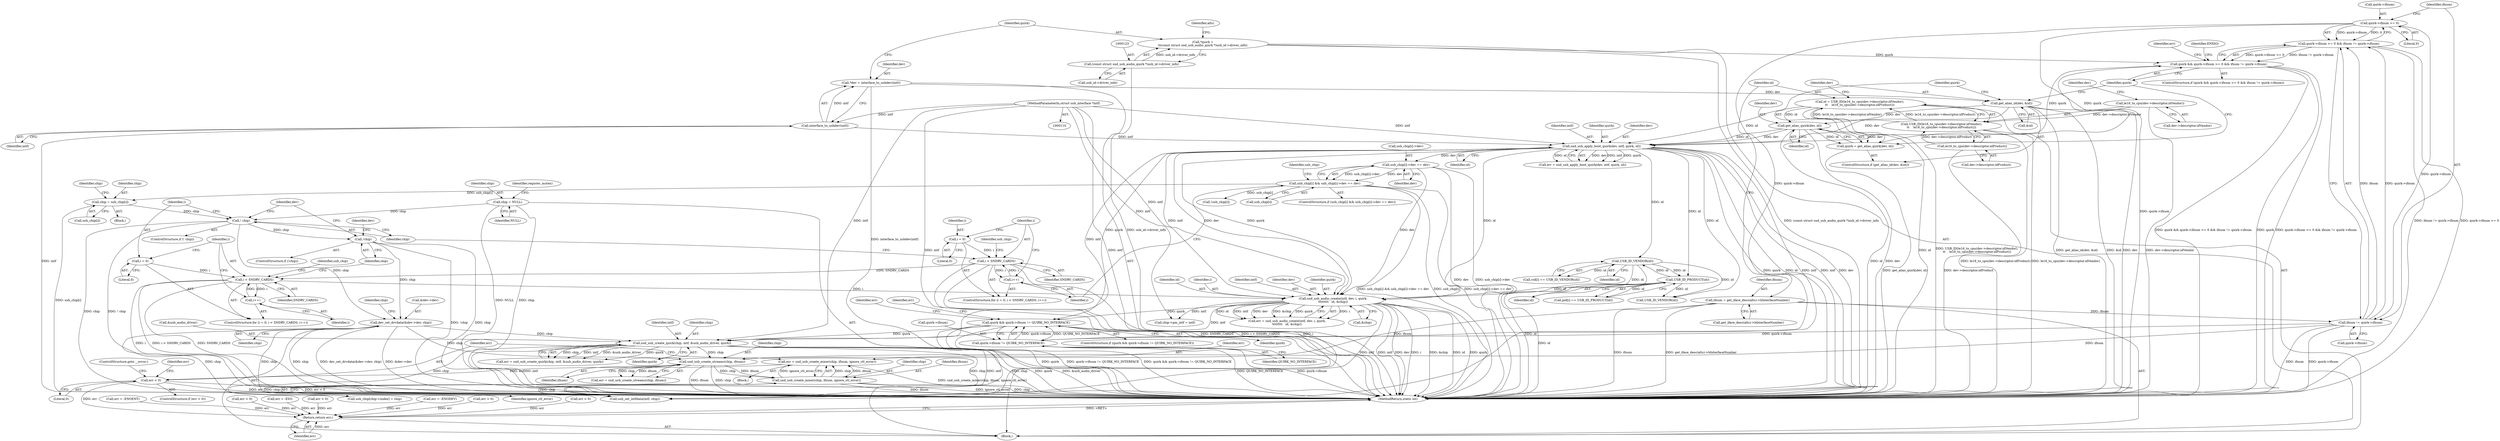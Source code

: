 digraph "0_linux_5f8cf712582617d523120df67d392059eaf2fc4b@API" {
"1000442" [label="(Call,err = snd_usb_create_mixer(chip, ifnum, ignore_ctl_error))"];
"1000444" [label="(Call,snd_usb_create_mixer(chip, ifnum, ignore_ctl_error))"];
"1000434" [label="(Call,snd_usb_create_streams(chip, ifnum))"];
"1000416" [label="(Call,snd_usb_create_quirk(chip, intf, &usb_audio_driver, quirk))"];
"1000381" [label="(Call,dev_set_drvdata(&dev->dev, chip))"];
"1000367" [label="(Call,!chip)"];
"1000263" [label="(Call,! chip)"];
"1000251" [label="(Call,chip = usb_chip[i])"];
"1000219" [label="(Call,usb_chip[i] && usb_chip[i]->dev == dev)"];
"1000223" [label="(Call,usb_chip[i]->dev == dev)"];
"1000191" [label="(Call,snd_usb_apply_boot_quirk(dev, intf, quirk, id))"];
"1000163" [label="(Call,get_alias_id(dev, &id))"];
"1000115" [label="(Call,*dev = interface_to_usbdev(intf))"];
"1000117" [label="(Call,interface_to_usbdev(intf))"];
"1000111" [label="(MethodParameterIn,struct usb_interface *intf)"];
"1000169" [label="(Call,get_alias_quirk(dev, id))"];
"1000147" [label="(Call,id = USB_ID(le16_to_cpu(dev->descriptor.idVendor),\n\t\t    le16_to_cpu(dev->descriptor.idProduct)))"];
"1000149" [label="(Call,USB_ID(le16_to_cpu(dev->descriptor.idVendor),\n\t\t    le16_to_cpu(dev->descriptor.idProduct)))"];
"1000150" [label="(Call,le16_to_cpu(dev->descriptor.idVendor))"];
"1000156" [label="(Call,le16_to_cpu(dev->descriptor.idProduct))"];
"1000173" [label="(Call,quirk && quirk->ifnum >= 0 && ifnum != quirk->ifnum)"];
"1000167" [label="(Call,quirk = get_alias_quirk(dev, id))"];
"1000120" [label="(Call,*quirk =\n\t\t(const struct snd_usb_audio_quirk *)usb_id->driver_info)"];
"1000122" [label="(Call,(const struct snd_usb_audio_quirk *)usb_id->driver_info)"];
"1000175" [label="(Call,quirk->ifnum >= 0 && ifnum != quirk->ifnum)"];
"1000176" [label="(Call,quirk->ifnum >= 0)"];
"1000181" [label="(Call,ifnum != quirk->ifnum)"];
"1000141" [label="(Call,ifnum = get_iface_desc(alts)->bInterfaceNumber)"];
"1000202" [label="(Call,chip = NULL)"];
"1000316" [label="(Call,snd_usb_audio_create(intf, dev, i, quirk,\n\t\t\t\t\t\t\t\t   id, &chip))"];
"1000270" [label="(Call,i < SNDRV_CARDS)"];
"1000267" [label="(Call,i = 0)"];
"1000273" [label="(Call,i++)"];
"1000212" [label="(Call,i < SNDRV_CARDS)"];
"1000209" [label="(Call,i = 0)"];
"1000215" [label="(Call,i++)"];
"1000293" [label="(Call,USB_ID_VENDOR(id))"];
"1000306" [label="(Call,USB_ID_PRODUCT(id))"];
"1000406" [label="(Call,quirk && quirk->ifnum != QUIRK_NO_INTERFACE)"];
"1000408" [label="(Call,quirk->ifnum != QUIRK_NO_INTERFACE)"];
"1000449" [label="(Call,err < 0)"];
"1000509" [label="(Return,return err;)"];
"1000381" [label="(Call,dev_set_drvdata(&dev->dev, chip))"];
"1000175" [label="(Call,quirk->ifnum >= 0 && ifnum != quirk->ifnum)"];
"1000246" [label="(Call,err = -EIO)"];
"1000195" [label="(Identifier,id)"];
"1000180" [label="(Literal,0)"];
"1000449" [label="(Call,err < 0)"];
"1000272" [label="(Identifier,SNDRV_CARDS)"];
"1000142" [label="(Identifier,ifnum)"];
"1000409" [label="(Call,quirk->ifnum)"];
"1000452" [label="(ControlStructure,goto __error;)"];
"1000314" [label="(Call,err = snd_usb_audio_create(intf, dev, i, quirk,\n\t\t\t\t\t\t\t\t   id, &chip))"];
"1000386" [label="(Identifier,chip)"];
"1000251" [label="(Call,chip = usb_chip[i])"];
"1000267" [label="(Call,i = 0)"];
"1000266" [label="(ControlStructure,for (i = 0; i < SNDRV_CARDS; i++))"];
"1000447" [label="(Identifier,ignore_ctl_error)"];
"1000177" [label="(Call,quirk->ifnum)"];
"1000150" [label="(Call,le16_to_cpu(dev->descriptor.idVendor))"];
"1000317" [label="(Identifier,intf)"];
"1000216" [label="(Identifier,i)"];
"1000192" [label="(Identifier,dev)"];
"1000111" [label="(MethodParameterIn,struct usb_interface *intf)"];
"1000169" [label="(Call,get_alias_quirk(dev, id))"];
"1000193" [label="(Identifier,intf)"];
"1000189" [label="(Call,err = snd_usb_apply_boot_quirk(dev, intf, quirk, id))"];
"1000318" [label="(Identifier,dev)"];
"1000212" [label="(Call,i < SNDRV_CARDS)"];
"1000236" [label="(Identifier,usb_chip)"];
"1000277" [label="(Call,!usb_chip[i])"];
"1000181" [label="(Call,ifnum != quirk->ifnum)"];
"1000121" [label="(Identifier,quirk)"];
"1000302" [label="(Call,pid[i] == USB_ID_PRODUCT(id))"];
"1000182" [label="(Identifier,ifnum)"];
"1000194" [label="(Identifier,quirk)"];
"1000213" [label="(Identifier,i)"];
"1000210" [label="(Identifier,i)"];
"1000320" [label="(Identifier,quirk)"];
"1000259" [label="(Identifier,chip)"];
"1000141" [label="(Call,ifnum = get_iface_desc(alts)->bInterfaceNumber)"];
"1000162" [label="(ControlStructure,if (get_alias_id(dev, &id)))"];
"1000445" [label="(Identifier,chip)"];
"1000510" [label="(Identifier,err)"];
"1000183" [label="(Call,quirk->ifnum)"];
"1000417" [label="(Identifier,chip)"];
"1000156" [label="(Call,le16_to_cpu(dev->descriptor.idProduct))"];
"1000408" [label="(Call,quirk->ifnum != QUIRK_NO_INTERFACE)"];
"1000163" [label="(Call,get_alias_id(dev, &id))"];
"1000118" [label="(Identifier,intf)"];
"1000405" [label="(ControlStructure,if (quirk && quirk->ifnum != QUIRK_NO_INTERFACE))"];
"1000203" [label="(Identifier,chip)"];
"1000325" [label="(Call,err < 0)"];
"1000176" [label="(Call,quirk->ifnum >= 0)"];
"1000219" [label="(Call,usb_chip[i] && usb_chip[i]->dev == dev)"];
"1000147" [label="(Call,id = USB_ID(le16_to_cpu(dev->descriptor.idVendor),\n\t\t    le16_to_cpu(dev->descriptor.idProduct)))"];
"1000209" [label="(Call,i = 0)"];
"1000415" [label="(Identifier,err)"];
"1000475" [label="(Call,usb_set_intfdata(intf, chip))"];
"1000229" [label="(Identifier,dev)"];
"1000252" [label="(Identifier,chip)"];
"1000442" [label="(Call,err = snd_usb_create_mixer(chip, ifnum, ignore_ctl_error))"];
"1000134" [label="(Identifier,alts)"];
"1000274" [label="(Identifier,i)"];
"1000366" [label="(ControlStructure,if (!chip))"];
"1000220" [label="(Call,usb_chip[i])"];
"1000376" [label="(Call,err = -ENODEV)"];
"1000431" [label="(Block,)"];
"1000450" [label="(Identifier,err)"];
"1000207" [label="(Identifier,register_mutex)"];
"1000263" [label="(Call,! chip)"];
"1000116" [label="(Identifier,dev)"];
"1000214" [label="(Identifier,SNDRV_CARDS)"];
"1000204" [label="(Identifier,NULL)"];
"1000269" [label="(Literal,0)"];
"1000191" [label="(Call,snd_usb_apply_boot_quirk(dev, intf, quirk, id))"];
"1000171" [label="(Identifier,id)"];
"1000188" [label="(Identifier,ENXIO)"];
"1000460" [label="(Call,err < 0)"];
"1000279" [label="(Identifier,usb_chip)"];
"1000143" [label="(Call,get_iface_desc(alts)->bInterfaceNumber)"];
"1000432" [label="(Call,err = snd_usb_create_streams(chip, ifnum))"];
"1000416" [label="(Call,snd_usb_create_quirk(chip, intf, &usb_audio_driver, quirk))"];
"1000262" [label="(ControlStructure,if (! chip))"];
"1000438" [label="(Call,err < 0)"];
"1000373" [label="(Identifier,dev)"];
"1000117" [label="(Call,interface_to_usbdev(intf))"];
"1000268" [label="(Identifier,i)"];
"1000443" [label="(Identifier,err)"];
"1000412" [label="(Identifier,QUIRK_NO_INTERFACE)"];
"1000173" [label="(Call,quirk && quirk->ifnum >= 0 && ifnum != quirk->ifnum)"];
"1000170" [label="(Identifier,dev)"];
"1000253" [label="(Call,usb_chip[i])"];
"1000270" [label="(Call,i < SNDRV_CARDS)"];
"1000223" [label="(Call,usb_chip[i]->dev == dev)"];
"1000464" [label="(Call,usb_chip[chip->index] = chip)"];
"1000113" [label="(Block,)"];
"1000151" [label="(Call,dev->descriptor.idVendor)"];
"1000421" [label="(Identifier,quirk)"];
"1000164" [label="(Identifier,dev)"];
"1000357" [label="(Call,USB_ID_VENDOR(id))"];
"1000165" [label="(Call,&id)"];
"1000511" [label="(MethodReturn,static int)"];
"1000382" [label="(Call,&dev->dev)"];
"1000202" [label="(Call,chip = NULL)"];
"1000211" [label="(Literal,0)"];
"1000149" [label="(Call,USB_ID(le16_to_cpu(dev->descriptor.idVendor),\n\t\t    le16_to_cpu(dev->descriptor.idProduct)))"];
"1000407" [label="(Identifier,quirk)"];
"1000367" [label="(Call,!chip)"];
"1000122" [label="(Call,(const struct snd_usb_audio_quirk *)usb_id->driver_info)"];
"1000414" [label="(Call,err = snd_usb_create_quirk(chip, intf, &usb_audio_driver, quirk))"];
"1000329" [label="(Call,chip->pm_intf = intf)"];
"1000167" [label="(Call,quirk = get_alias_quirk(dev, id))"];
"1000509" [label="(Return,return err;)"];
"1000307" [label="(Identifier,id)"];
"1000148" [label="(Identifier,id)"];
"1000390" [label="(Identifier,chip)"];
"1000289" [label="(Call,vid[i] == USB_ID_VENDOR(id))"];
"1000451" [label="(Literal,0)"];
"1000454" [label="(Identifier,err)"];
"1000361" [label="(Call,err = -ENOENT)"];
"1000190" [label="(Identifier,err)"];
"1000124" [label="(Call,usb_id->driver_info)"];
"1000446" [label="(Identifier,ifnum)"];
"1000384" [label="(Identifier,dev)"];
"1000157" [label="(Call,dev->descriptor.idProduct)"];
"1000321" [label="(Identifier,id)"];
"1000294" [label="(Identifier,id)"];
"1000168" [label="(Identifier,quirk)"];
"1000316" [label="(Call,snd_usb_audio_create(intf, dev, i, quirk,\n\t\t\t\t\t\t\t\t   id, &chip))"];
"1000115" [label="(Call,*dev = interface_to_usbdev(intf))"];
"1000273" [label="(Call,i++)"];
"1000436" [label="(Identifier,ifnum)"];
"1000319" [label="(Identifier,i)"];
"1000172" [label="(ControlStructure,if (quirk && quirk->ifnum >= 0 && ifnum != quirk->ifnum))"];
"1000174" [label="(Identifier,quirk)"];
"1000406" [label="(Call,quirk && quirk->ifnum != QUIRK_NO_INTERFACE)"];
"1000230" [label="(Block,)"];
"1000221" [label="(Identifier,usb_chip)"];
"1000429" [label="(Identifier,err)"];
"1000271" [label="(Identifier,i)"];
"1000448" [label="(ControlStructure,if (err < 0))"];
"1000423" [label="(Call,err < 0)"];
"1000306" [label="(Call,USB_ID_PRODUCT(id))"];
"1000120" [label="(Call,*quirk =\n\t\t(const struct snd_usb_audio_quirk *)usb_id->driver_info)"];
"1000419" [label="(Call,&usb_audio_driver)"];
"1000224" [label="(Call,usb_chip[i]->dev)"];
"1000322" [label="(Call,&chip)"];
"1000264" [label="(Identifier,chip)"];
"1000444" [label="(Call,snd_usb_create_mixer(chip, ifnum, ignore_ctl_error))"];
"1000159" [label="(Identifier,dev)"];
"1000434" [label="(Call,snd_usb_create_streams(chip, ifnum))"];
"1000208" [label="(ControlStructure,for (i = 0; i < SNDRV_CARDS; i++))"];
"1000218" [label="(ControlStructure,if (usb_chip[i] && usb_chip[i]->dev == dev))"];
"1000435" [label="(Identifier,chip)"];
"1000418" [label="(Identifier,intf)"];
"1000368" [label="(Identifier,chip)"];
"1000293" [label="(Call,USB_ID_VENDOR(id))"];
"1000215" [label="(Call,i++)"];
"1000442" -> "1000431"  [label="AST: "];
"1000442" -> "1000444"  [label="CFG: "];
"1000443" -> "1000442"  [label="AST: "];
"1000444" -> "1000442"  [label="AST: "];
"1000450" -> "1000442"  [label="CFG: "];
"1000442" -> "1000511"  [label="DDG: snd_usb_create_mixer(chip, ifnum, ignore_ctl_error)"];
"1000444" -> "1000442"  [label="DDG: chip"];
"1000444" -> "1000442"  [label="DDG: ifnum"];
"1000444" -> "1000442"  [label="DDG: ignore_ctl_error"];
"1000442" -> "1000449"  [label="DDG: err"];
"1000444" -> "1000447"  [label="CFG: "];
"1000445" -> "1000444"  [label="AST: "];
"1000446" -> "1000444"  [label="AST: "];
"1000447" -> "1000444"  [label="AST: "];
"1000444" -> "1000511"  [label="DDG: ifnum"];
"1000444" -> "1000511"  [label="DDG: ignore_ctl_error"];
"1000444" -> "1000511"  [label="DDG: chip"];
"1000434" -> "1000444"  [label="DDG: chip"];
"1000434" -> "1000444"  [label="DDG: ifnum"];
"1000444" -> "1000464"  [label="DDG: chip"];
"1000444" -> "1000475"  [label="DDG: chip"];
"1000434" -> "1000432"  [label="AST: "];
"1000434" -> "1000436"  [label="CFG: "];
"1000435" -> "1000434"  [label="AST: "];
"1000436" -> "1000434"  [label="AST: "];
"1000432" -> "1000434"  [label="CFG: "];
"1000434" -> "1000511"  [label="DDG: ifnum"];
"1000434" -> "1000511"  [label="DDG: chip"];
"1000434" -> "1000432"  [label="DDG: chip"];
"1000434" -> "1000432"  [label="DDG: ifnum"];
"1000416" -> "1000434"  [label="DDG: chip"];
"1000381" -> "1000434"  [label="DDG: chip"];
"1000181" -> "1000434"  [label="DDG: ifnum"];
"1000141" -> "1000434"  [label="DDG: ifnum"];
"1000416" -> "1000414"  [label="AST: "];
"1000416" -> "1000421"  [label="CFG: "];
"1000417" -> "1000416"  [label="AST: "];
"1000418" -> "1000416"  [label="AST: "];
"1000419" -> "1000416"  [label="AST: "];
"1000421" -> "1000416"  [label="AST: "];
"1000414" -> "1000416"  [label="CFG: "];
"1000416" -> "1000511"  [label="DDG: intf"];
"1000416" -> "1000511"  [label="DDG: chip"];
"1000416" -> "1000511"  [label="DDG: quirk"];
"1000416" -> "1000511"  [label="DDG: &usb_audio_driver"];
"1000416" -> "1000414"  [label="DDG: chip"];
"1000416" -> "1000414"  [label="DDG: intf"];
"1000416" -> "1000414"  [label="DDG: &usb_audio_driver"];
"1000416" -> "1000414"  [label="DDG: quirk"];
"1000381" -> "1000416"  [label="DDG: chip"];
"1000191" -> "1000416"  [label="DDG: intf"];
"1000111" -> "1000416"  [label="DDG: intf"];
"1000316" -> "1000416"  [label="DDG: intf"];
"1000406" -> "1000416"  [label="DDG: quirk"];
"1000416" -> "1000464"  [label="DDG: chip"];
"1000416" -> "1000475"  [label="DDG: intf"];
"1000416" -> "1000475"  [label="DDG: chip"];
"1000381" -> "1000113"  [label="AST: "];
"1000381" -> "1000386"  [label="CFG: "];
"1000382" -> "1000381"  [label="AST: "];
"1000386" -> "1000381"  [label="AST: "];
"1000390" -> "1000381"  [label="CFG: "];
"1000381" -> "1000511"  [label="DDG: &dev->dev"];
"1000381" -> "1000511"  [label="DDG: chip"];
"1000381" -> "1000511"  [label="DDG: dev_set_drvdata(&dev->dev, chip)"];
"1000367" -> "1000381"  [label="DDG: chip"];
"1000263" -> "1000381"  [label="DDG: chip"];
"1000381" -> "1000464"  [label="DDG: chip"];
"1000381" -> "1000475"  [label="DDG: chip"];
"1000367" -> "1000366"  [label="AST: "];
"1000367" -> "1000368"  [label="CFG: "];
"1000368" -> "1000367"  [label="AST: "];
"1000373" -> "1000367"  [label="CFG: "];
"1000384" -> "1000367"  [label="CFG: "];
"1000367" -> "1000511"  [label="DDG: chip"];
"1000367" -> "1000511"  [label="DDG: !chip"];
"1000263" -> "1000367"  [label="DDG: chip"];
"1000263" -> "1000262"  [label="AST: "];
"1000263" -> "1000264"  [label="CFG: "];
"1000264" -> "1000263"  [label="AST: "];
"1000268" -> "1000263"  [label="CFG: "];
"1000384" -> "1000263"  [label="CFG: "];
"1000263" -> "1000511"  [label="DDG: chip"];
"1000263" -> "1000511"  [label="DDG: ! chip"];
"1000251" -> "1000263"  [label="DDG: chip"];
"1000202" -> "1000263"  [label="DDG: chip"];
"1000251" -> "1000230"  [label="AST: "];
"1000251" -> "1000253"  [label="CFG: "];
"1000252" -> "1000251"  [label="AST: "];
"1000253" -> "1000251"  [label="AST: "];
"1000259" -> "1000251"  [label="CFG: "];
"1000251" -> "1000511"  [label="DDG: usb_chip[i]"];
"1000219" -> "1000251"  [label="DDG: usb_chip[i]"];
"1000219" -> "1000218"  [label="AST: "];
"1000219" -> "1000220"  [label="CFG: "];
"1000219" -> "1000223"  [label="CFG: "];
"1000220" -> "1000219"  [label="AST: "];
"1000223" -> "1000219"  [label="AST: "];
"1000236" -> "1000219"  [label="CFG: "];
"1000216" -> "1000219"  [label="CFG: "];
"1000219" -> "1000511"  [label="DDG: usb_chip[i]->dev == dev"];
"1000219" -> "1000511"  [label="DDG: usb_chip[i] && usb_chip[i]->dev == dev"];
"1000219" -> "1000511"  [label="DDG: usb_chip[i]"];
"1000223" -> "1000219"  [label="DDG: usb_chip[i]->dev"];
"1000223" -> "1000219"  [label="DDG: dev"];
"1000219" -> "1000277"  [label="DDG: usb_chip[i]"];
"1000223" -> "1000229"  [label="CFG: "];
"1000224" -> "1000223"  [label="AST: "];
"1000229" -> "1000223"  [label="AST: "];
"1000223" -> "1000511"  [label="DDG: dev"];
"1000223" -> "1000511"  [label="DDG: usb_chip[i]->dev"];
"1000191" -> "1000223"  [label="DDG: dev"];
"1000223" -> "1000316"  [label="DDG: dev"];
"1000191" -> "1000189"  [label="AST: "];
"1000191" -> "1000195"  [label="CFG: "];
"1000192" -> "1000191"  [label="AST: "];
"1000193" -> "1000191"  [label="AST: "];
"1000194" -> "1000191"  [label="AST: "];
"1000195" -> "1000191"  [label="AST: "];
"1000189" -> "1000191"  [label="CFG: "];
"1000191" -> "1000511"  [label="DDG: quirk"];
"1000191" -> "1000511"  [label="DDG: id"];
"1000191" -> "1000511"  [label="DDG: intf"];
"1000191" -> "1000511"  [label="DDG: dev"];
"1000191" -> "1000189"  [label="DDG: dev"];
"1000191" -> "1000189"  [label="DDG: intf"];
"1000191" -> "1000189"  [label="DDG: quirk"];
"1000191" -> "1000189"  [label="DDG: id"];
"1000163" -> "1000191"  [label="DDG: dev"];
"1000169" -> "1000191"  [label="DDG: dev"];
"1000169" -> "1000191"  [label="DDG: id"];
"1000117" -> "1000191"  [label="DDG: intf"];
"1000111" -> "1000191"  [label="DDG: intf"];
"1000173" -> "1000191"  [label="DDG: quirk"];
"1000147" -> "1000191"  [label="DDG: id"];
"1000191" -> "1000293"  [label="DDG: id"];
"1000191" -> "1000306"  [label="DDG: id"];
"1000191" -> "1000316"  [label="DDG: intf"];
"1000191" -> "1000316"  [label="DDG: dev"];
"1000191" -> "1000316"  [label="DDG: quirk"];
"1000191" -> "1000316"  [label="DDG: id"];
"1000191" -> "1000357"  [label="DDG: id"];
"1000191" -> "1000406"  [label="DDG: quirk"];
"1000191" -> "1000475"  [label="DDG: intf"];
"1000163" -> "1000162"  [label="AST: "];
"1000163" -> "1000165"  [label="CFG: "];
"1000164" -> "1000163"  [label="AST: "];
"1000165" -> "1000163"  [label="AST: "];
"1000168" -> "1000163"  [label="CFG: "];
"1000174" -> "1000163"  [label="CFG: "];
"1000163" -> "1000511"  [label="DDG: dev"];
"1000163" -> "1000511"  [label="DDG: get_alias_id(dev, &id)"];
"1000163" -> "1000511"  [label="DDG: &id"];
"1000115" -> "1000163"  [label="DDG: dev"];
"1000163" -> "1000169"  [label="DDG: dev"];
"1000115" -> "1000113"  [label="AST: "];
"1000115" -> "1000117"  [label="CFG: "];
"1000116" -> "1000115"  [label="AST: "];
"1000117" -> "1000115"  [label="AST: "];
"1000121" -> "1000115"  [label="CFG: "];
"1000115" -> "1000511"  [label="DDG: interface_to_usbdev(intf)"];
"1000117" -> "1000115"  [label="DDG: intf"];
"1000117" -> "1000118"  [label="CFG: "];
"1000118" -> "1000117"  [label="AST: "];
"1000117" -> "1000511"  [label="DDG: intf"];
"1000111" -> "1000117"  [label="DDG: intf"];
"1000111" -> "1000110"  [label="AST: "];
"1000111" -> "1000511"  [label="DDG: intf"];
"1000111" -> "1000316"  [label="DDG: intf"];
"1000111" -> "1000329"  [label="DDG: intf"];
"1000111" -> "1000475"  [label="DDG: intf"];
"1000169" -> "1000167"  [label="AST: "];
"1000169" -> "1000171"  [label="CFG: "];
"1000170" -> "1000169"  [label="AST: "];
"1000171" -> "1000169"  [label="AST: "];
"1000167" -> "1000169"  [label="CFG: "];
"1000169" -> "1000511"  [label="DDG: id"];
"1000169" -> "1000511"  [label="DDG: dev"];
"1000169" -> "1000167"  [label="DDG: dev"];
"1000169" -> "1000167"  [label="DDG: id"];
"1000147" -> "1000169"  [label="DDG: id"];
"1000147" -> "1000113"  [label="AST: "];
"1000147" -> "1000149"  [label="CFG: "];
"1000148" -> "1000147"  [label="AST: "];
"1000149" -> "1000147"  [label="AST: "];
"1000164" -> "1000147"  [label="CFG: "];
"1000147" -> "1000511"  [label="DDG: id"];
"1000147" -> "1000511"  [label="DDG: USB_ID(le16_to_cpu(dev->descriptor.idVendor),\n\t\t    le16_to_cpu(dev->descriptor.idProduct))"];
"1000149" -> "1000147"  [label="DDG: le16_to_cpu(dev->descriptor.idVendor)"];
"1000149" -> "1000147"  [label="DDG: le16_to_cpu(dev->descriptor.idProduct)"];
"1000149" -> "1000156"  [label="CFG: "];
"1000150" -> "1000149"  [label="AST: "];
"1000156" -> "1000149"  [label="AST: "];
"1000149" -> "1000511"  [label="DDG: le16_to_cpu(dev->descriptor.idVendor)"];
"1000149" -> "1000511"  [label="DDG: le16_to_cpu(dev->descriptor.idProduct)"];
"1000150" -> "1000149"  [label="DDG: dev->descriptor.idVendor"];
"1000156" -> "1000149"  [label="DDG: dev->descriptor.idProduct"];
"1000150" -> "1000151"  [label="CFG: "];
"1000151" -> "1000150"  [label="AST: "];
"1000159" -> "1000150"  [label="CFG: "];
"1000150" -> "1000511"  [label="DDG: dev->descriptor.idVendor"];
"1000156" -> "1000157"  [label="CFG: "];
"1000157" -> "1000156"  [label="AST: "];
"1000156" -> "1000511"  [label="DDG: dev->descriptor.idProduct"];
"1000173" -> "1000172"  [label="AST: "];
"1000173" -> "1000174"  [label="CFG: "];
"1000173" -> "1000175"  [label="CFG: "];
"1000174" -> "1000173"  [label="AST: "];
"1000175" -> "1000173"  [label="AST: "];
"1000188" -> "1000173"  [label="CFG: "];
"1000190" -> "1000173"  [label="CFG: "];
"1000173" -> "1000511"  [label="DDG: quirk && quirk->ifnum >= 0 && ifnum != quirk->ifnum"];
"1000173" -> "1000511"  [label="DDG: quirk"];
"1000173" -> "1000511"  [label="DDG: quirk->ifnum >= 0 && ifnum != quirk->ifnum"];
"1000167" -> "1000173"  [label="DDG: quirk"];
"1000120" -> "1000173"  [label="DDG: quirk"];
"1000175" -> "1000173"  [label="DDG: quirk->ifnum >= 0"];
"1000175" -> "1000173"  [label="DDG: ifnum != quirk->ifnum"];
"1000167" -> "1000162"  [label="AST: "];
"1000168" -> "1000167"  [label="AST: "];
"1000174" -> "1000167"  [label="CFG: "];
"1000167" -> "1000511"  [label="DDG: get_alias_quirk(dev, id)"];
"1000120" -> "1000113"  [label="AST: "];
"1000120" -> "1000122"  [label="CFG: "];
"1000121" -> "1000120"  [label="AST: "];
"1000122" -> "1000120"  [label="AST: "];
"1000134" -> "1000120"  [label="CFG: "];
"1000120" -> "1000511"  [label="DDG: (const struct snd_usb_audio_quirk *)usb_id->driver_info"];
"1000122" -> "1000120"  [label="DDG: usb_id->driver_info"];
"1000122" -> "1000124"  [label="CFG: "];
"1000123" -> "1000122"  [label="AST: "];
"1000124" -> "1000122"  [label="AST: "];
"1000122" -> "1000511"  [label="DDG: usb_id->driver_info"];
"1000175" -> "1000176"  [label="CFG: "];
"1000175" -> "1000181"  [label="CFG: "];
"1000176" -> "1000175"  [label="AST: "];
"1000181" -> "1000175"  [label="AST: "];
"1000175" -> "1000511"  [label="DDG: ifnum != quirk->ifnum"];
"1000175" -> "1000511"  [label="DDG: quirk->ifnum >= 0"];
"1000176" -> "1000175"  [label="DDG: quirk->ifnum"];
"1000176" -> "1000175"  [label="DDG: 0"];
"1000181" -> "1000175"  [label="DDG: ifnum"];
"1000181" -> "1000175"  [label="DDG: quirk->ifnum"];
"1000176" -> "1000180"  [label="CFG: "];
"1000177" -> "1000176"  [label="AST: "];
"1000180" -> "1000176"  [label="AST: "];
"1000182" -> "1000176"  [label="CFG: "];
"1000176" -> "1000511"  [label="DDG: quirk->ifnum"];
"1000176" -> "1000181"  [label="DDG: quirk->ifnum"];
"1000176" -> "1000408"  [label="DDG: quirk->ifnum"];
"1000181" -> "1000183"  [label="CFG: "];
"1000182" -> "1000181"  [label="AST: "];
"1000183" -> "1000181"  [label="AST: "];
"1000181" -> "1000511"  [label="DDG: ifnum"];
"1000181" -> "1000511"  [label="DDG: quirk->ifnum"];
"1000141" -> "1000181"  [label="DDG: ifnum"];
"1000181" -> "1000408"  [label="DDG: quirk->ifnum"];
"1000141" -> "1000113"  [label="AST: "];
"1000141" -> "1000143"  [label="CFG: "];
"1000142" -> "1000141"  [label="AST: "];
"1000143" -> "1000141"  [label="AST: "];
"1000148" -> "1000141"  [label="CFG: "];
"1000141" -> "1000511"  [label="DDG: ifnum"];
"1000141" -> "1000511"  [label="DDG: get_iface_desc(alts)->bInterfaceNumber"];
"1000202" -> "1000113"  [label="AST: "];
"1000202" -> "1000204"  [label="CFG: "];
"1000203" -> "1000202"  [label="AST: "];
"1000204" -> "1000202"  [label="AST: "];
"1000207" -> "1000202"  [label="CFG: "];
"1000202" -> "1000511"  [label="DDG: chip"];
"1000202" -> "1000511"  [label="DDG: NULL"];
"1000316" -> "1000314"  [label="AST: "];
"1000316" -> "1000322"  [label="CFG: "];
"1000317" -> "1000316"  [label="AST: "];
"1000318" -> "1000316"  [label="AST: "];
"1000319" -> "1000316"  [label="AST: "];
"1000320" -> "1000316"  [label="AST: "];
"1000321" -> "1000316"  [label="AST: "];
"1000322" -> "1000316"  [label="AST: "];
"1000314" -> "1000316"  [label="CFG: "];
"1000316" -> "1000511"  [label="DDG: dev"];
"1000316" -> "1000511"  [label="DDG: i"];
"1000316" -> "1000511"  [label="DDG: &chip"];
"1000316" -> "1000511"  [label="DDG: id"];
"1000316" -> "1000511"  [label="DDG: quirk"];
"1000316" -> "1000511"  [label="DDG: intf"];
"1000316" -> "1000314"  [label="DDG: i"];
"1000316" -> "1000314"  [label="DDG: id"];
"1000316" -> "1000314"  [label="DDG: intf"];
"1000316" -> "1000314"  [label="DDG: dev"];
"1000316" -> "1000314"  [label="DDG: &chip"];
"1000316" -> "1000314"  [label="DDG: quirk"];
"1000270" -> "1000316"  [label="DDG: i"];
"1000293" -> "1000316"  [label="DDG: id"];
"1000306" -> "1000316"  [label="DDG: id"];
"1000316" -> "1000329"  [label="DDG: intf"];
"1000316" -> "1000406"  [label="DDG: quirk"];
"1000316" -> "1000475"  [label="DDG: intf"];
"1000270" -> "1000266"  [label="AST: "];
"1000270" -> "1000272"  [label="CFG: "];
"1000271" -> "1000270"  [label="AST: "];
"1000272" -> "1000270"  [label="AST: "];
"1000279" -> "1000270"  [label="CFG: "];
"1000368" -> "1000270"  [label="CFG: "];
"1000270" -> "1000511"  [label="DDG: i < SNDRV_CARDS"];
"1000270" -> "1000511"  [label="DDG: SNDRV_CARDS"];
"1000270" -> "1000511"  [label="DDG: i"];
"1000267" -> "1000270"  [label="DDG: i"];
"1000273" -> "1000270"  [label="DDG: i"];
"1000212" -> "1000270"  [label="DDG: SNDRV_CARDS"];
"1000270" -> "1000273"  [label="DDG: i"];
"1000267" -> "1000266"  [label="AST: "];
"1000267" -> "1000269"  [label="CFG: "];
"1000268" -> "1000267"  [label="AST: "];
"1000269" -> "1000267"  [label="AST: "];
"1000271" -> "1000267"  [label="CFG: "];
"1000273" -> "1000266"  [label="AST: "];
"1000273" -> "1000274"  [label="CFG: "];
"1000274" -> "1000273"  [label="AST: "];
"1000271" -> "1000273"  [label="CFG: "];
"1000212" -> "1000208"  [label="AST: "];
"1000212" -> "1000214"  [label="CFG: "];
"1000213" -> "1000212"  [label="AST: "];
"1000214" -> "1000212"  [label="AST: "];
"1000221" -> "1000212"  [label="CFG: "];
"1000264" -> "1000212"  [label="CFG: "];
"1000212" -> "1000511"  [label="DDG: SNDRV_CARDS"];
"1000212" -> "1000511"  [label="DDG: i < SNDRV_CARDS"];
"1000212" -> "1000511"  [label="DDG: i"];
"1000209" -> "1000212"  [label="DDG: i"];
"1000215" -> "1000212"  [label="DDG: i"];
"1000212" -> "1000215"  [label="DDG: i"];
"1000209" -> "1000208"  [label="AST: "];
"1000209" -> "1000211"  [label="CFG: "];
"1000210" -> "1000209"  [label="AST: "];
"1000211" -> "1000209"  [label="AST: "];
"1000213" -> "1000209"  [label="CFG: "];
"1000215" -> "1000208"  [label="AST: "];
"1000215" -> "1000216"  [label="CFG: "];
"1000216" -> "1000215"  [label="AST: "];
"1000213" -> "1000215"  [label="CFG: "];
"1000293" -> "1000289"  [label="AST: "];
"1000293" -> "1000294"  [label="CFG: "];
"1000294" -> "1000293"  [label="AST: "];
"1000289" -> "1000293"  [label="CFG: "];
"1000293" -> "1000511"  [label="DDG: id"];
"1000293" -> "1000289"  [label="DDG: id"];
"1000306" -> "1000293"  [label="DDG: id"];
"1000293" -> "1000306"  [label="DDG: id"];
"1000293" -> "1000357"  [label="DDG: id"];
"1000306" -> "1000302"  [label="AST: "];
"1000306" -> "1000307"  [label="CFG: "];
"1000307" -> "1000306"  [label="AST: "];
"1000302" -> "1000306"  [label="CFG: "];
"1000306" -> "1000511"  [label="DDG: id"];
"1000306" -> "1000302"  [label="DDG: id"];
"1000306" -> "1000357"  [label="DDG: id"];
"1000406" -> "1000405"  [label="AST: "];
"1000406" -> "1000407"  [label="CFG: "];
"1000406" -> "1000408"  [label="CFG: "];
"1000407" -> "1000406"  [label="AST: "];
"1000408" -> "1000406"  [label="AST: "];
"1000415" -> "1000406"  [label="CFG: "];
"1000429" -> "1000406"  [label="CFG: "];
"1000406" -> "1000511"  [label="DDG: quirk"];
"1000406" -> "1000511"  [label="DDG: quirk->ifnum != QUIRK_NO_INTERFACE"];
"1000406" -> "1000511"  [label="DDG: quirk && quirk->ifnum != QUIRK_NO_INTERFACE"];
"1000408" -> "1000406"  [label="DDG: quirk->ifnum"];
"1000408" -> "1000406"  [label="DDG: QUIRK_NO_INTERFACE"];
"1000408" -> "1000412"  [label="CFG: "];
"1000409" -> "1000408"  [label="AST: "];
"1000412" -> "1000408"  [label="AST: "];
"1000408" -> "1000511"  [label="DDG: quirk->ifnum"];
"1000408" -> "1000511"  [label="DDG: QUIRK_NO_INTERFACE"];
"1000449" -> "1000448"  [label="AST: "];
"1000449" -> "1000451"  [label="CFG: "];
"1000450" -> "1000449"  [label="AST: "];
"1000451" -> "1000449"  [label="AST: "];
"1000452" -> "1000449"  [label="CFG: "];
"1000454" -> "1000449"  [label="CFG: "];
"1000449" -> "1000511"  [label="DDG: err"];
"1000449" -> "1000511"  [label="DDG: err < 0"];
"1000449" -> "1000509"  [label="DDG: err"];
"1000509" -> "1000113"  [label="AST: "];
"1000509" -> "1000510"  [label="CFG: "];
"1000510" -> "1000509"  [label="AST: "];
"1000511" -> "1000509"  [label="CFG: "];
"1000509" -> "1000511"  [label="DDG: <RET>"];
"1000510" -> "1000509"  [label="DDG: err"];
"1000325" -> "1000509"  [label="DDG: err"];
"1000460" -> "1000509"  [label="DDG: err"];
"1000376" -> "1000509"  [label="DDG: err"];
"1000423" -> "1000509"  [label="DDG: err"];
"1000361" -> "1000509"  [label="DDG: err"];
"1000438" -> "1000509"  [label="DDG: err"];
"1000246" -> "1000509"  [label="DDG: err"];
}
